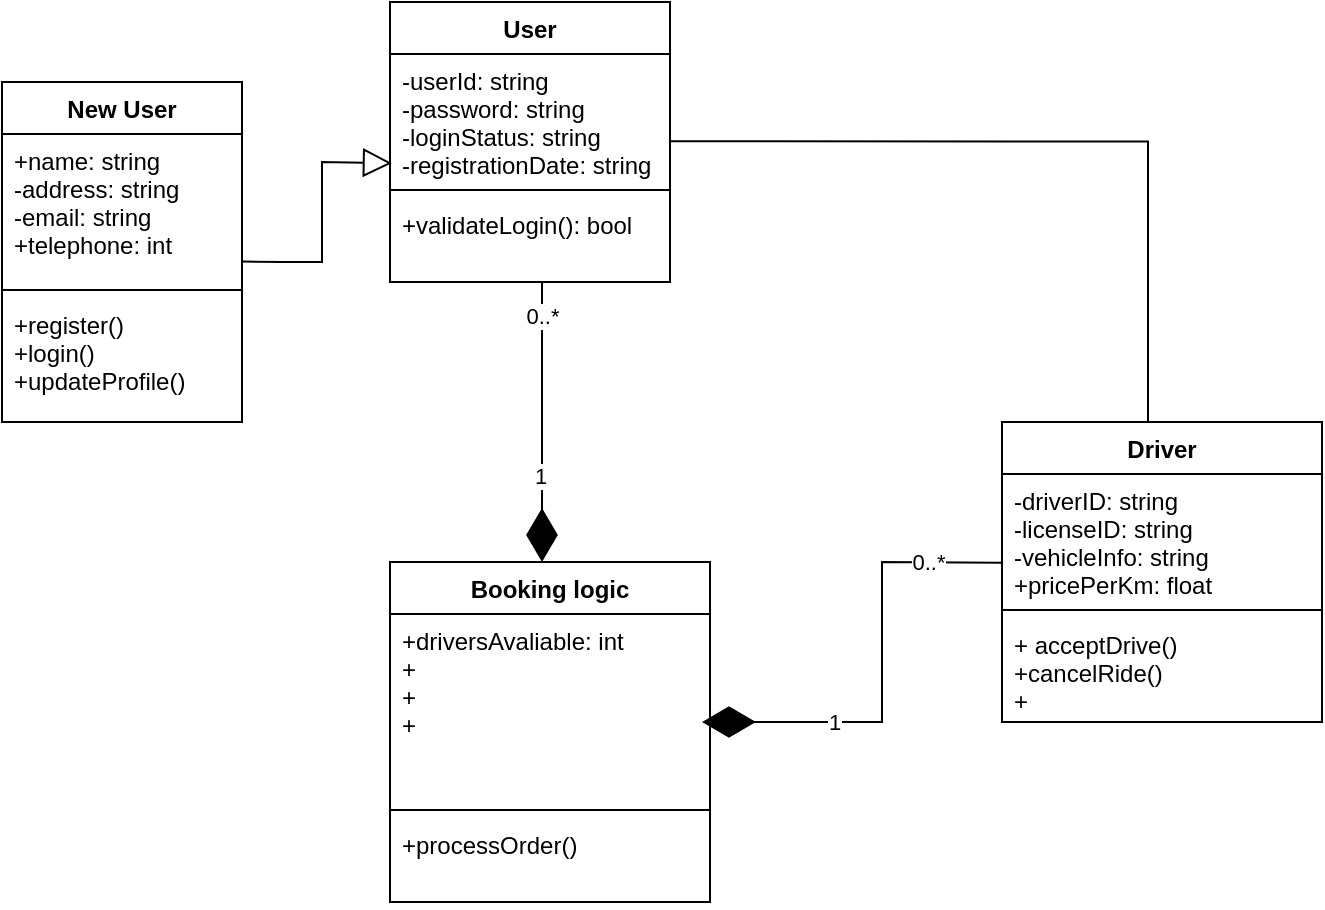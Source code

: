 <mxfile version="16.1.0" type="github"><diagram id="PzeAkmouqb_MIrmo1QAg" name="Page-1"><mxGraphModel dx="981" dy="526" grid="1" gridSize="10" guides="1" tooltips="1" connect="1" arrows="1" fold="1" page="1" pageScale="1" pageWidth="827" pageHeight="1169" math="0" shadow="0"><root><mxCell id="0"/><mxCell id="1" parent="0"/><mxCell id="AFXus3zdGLseqP3Moq6K-5" value="New User" style="swimlane;fontStyle=1;align=center;verticalAlign=top;childLayout=stackLayout;horizontal=1;startSize=26;horizontalStack=0;resizeParent=1;resizeParentMax=0;resizeLast=0;collapsible=1;marginBottom=0;" vertex="1" parent="1"><mxGeometry x="80" y="80" width="120" height="170" as="geometry"/></mxCell><mxCell id="AFXus3zdGLseqP3Moq6K-6" value="+name: string&#10;-address: string&#10;-email: string&#10;+telephone: int&#10;" style="text;strokeColor=none;fillColor=none;align=left;verticalAlign=top;spacingLeft=4;spacingRight=4;overflow=hidden;rotatable=0;points=[[0,0.5],[1,0.5]];portConstraint=eastwest;" vertex="1" parent="AFXus3zdGLseqP3Moq6K-5"><mxGeometry y="26" width="120" height="74" as="geometry"/></mxCell><mxCell id="AFXus3zdGLseqP3Moq6K-7" value="" style="line;strokeWidth=1;fillColor=none;align=left;verticalAlign=middle;spacingTop=-1;spacingLeft=3;spacingRight=3;rotatable=0;labelPosition=right;points=[];portConstraint=eastwest;" vertex="1" parent="AFXus3zdGLseqP3Moq6K-5"><mxGeometry y="100" width="120" height="8" as="geometry"/></mxCell><mxCell id="AFXus3zdGLseqP3Moq6K-8" value="+register()&#10;+login()&#10;+updateProfile()" style="text;strokeColor=none;fillColor=none;align=left;verticalAlign=top;spacingLeft=4;spacingRight=4;overflow=hidden;rotatable=0;points=[[0,0.5],[1,0.5]];portConstraint=eastwest;" vertex="1" parent="AFXus3zdGLseqP3Moq6K-5"><mxGeometry y="108" width="120" height="62" as="geometry"/></mxCell><mxCell id="AFXus3zdGLseqP3Moq6K-9" value="User" style="swimlane;fontStyle=1;align=center;verticalAlign=top;childLayout=stackLayout;horizontal=1;startSize=26;horizontalStack=0;resizeParent=1;resizeParentMax=0;resizeLast=0;collapsible=1;marginBottom=0;" vertex="1" parent="1"><mxGeometry x="274" y="40" width="140" height="140" as="geometry"/></mxCell><mxCell id="AFXus3zdGLseqP3Moq6K-10" value="-userId: string&#10;-password: string&#10;-loginStatus: string&#10;-registrationDate: string" style="text;strokeColor=none;fillColor=none;align=left;verticalAlign=top;spacingLeft=4;spacingRight=4;overflow=hidden;rotatable=0;points=[[0,0.5],[1,0.5]];portConstraint=eastwest;" vertex="1" parent="AFXus3zdGLseqP3Moq6K-9"><mxGeometry y="26" width="140" height="64" as="geometry"/></mxCell><mxCell id="AFXus3zdGLseqP3Moq6K-11" value="" style="line;strokeWidth=1;fillColor=none;align=left;verticalAlign=middle;spacingTop=-1;spacingLeft=3;spacingRight=3;rotatable=0;labelPosition=right;points=[];portConstraint=eastwest;" vertex="1" parent="AFXus3zdGLseqP3Moq6K-9"><mxGeometry y="90" width="140" height="8" as="geometry"/></mxCell><mxCell id="AFXus3zdGLseqP3Moq6K-12" value="+validateLogin(): bool" style="text;strokeColor=none;fillColor=none;align=left;verticalAlign=top;spacingLeft=4;spacingRight=4;overflow=hidden;rotatable=0;points=[[0,0.5],[1,0.5]];portConstraint=eastwest;" vertex="1" parent="AFXus3zdGLseqP3Moq6K-9"><mxGeometry y="98" width="140" height="42" as="geometry"/></mxCell><mxCell id="AFXus3zdGLseqP3Moq6K-16" value="" style="endArrow=block;endFill=0;endSize=12;html=1;rounded=0;exitX=1.002;exitY=0.862;exitDx=0;exitDy=0;exitPerimeter=0;entryX=0.007;entryY=0.853;entryDx=0;entryDy=0;entryPerimeter=0;" edge="1" parent="1" source="AFXus3zdGLseqP3Moq6K-6" target="AFXus3zdGLseqP3Moq6K-10"><mxGeometry width="160" relative="1" as="geometry"><mxPoint x="334" y="190" as="sourcePoint"/><mxPoint x="450" y="130" as="targetPoint"/><Array as="points"><mxPoint x="220" y="170"/><mxPoint x="240" y="170"/><mxPoint x="240" y="120"/></Array></mxGeometry></mxCell><mxCell id="AFXus3zdGLseqP3Moq6K-17" value="Booking logic" style="swimlane;fontStyle=1;align=center;verticalAlign=top;childLayout=stackLayout;horizontal=1;startSize=26;horizontalStack=0;resizeParent=1;resizeParentMax=0;resizeLast=0;collapsible=1;marginBottom=0;" vertex="1" parent="1"><mxGeometry x="274" y="320" width="160" height="170" as="geometry"/></mxCell><mxCell id="AFXus3zdGLseqP3Moq6K-18" value="+driversAvaliable: int&#10;+&#10;+&#10;+" style="text;strokeColor=none;fillColor=none;align=left;verticalAlign=top;spacingLeft=4;spacingRight=4;overflow=hidden;rotatable=0;points=[[0,0.5],[1,0.5]];portConstraint=eastwest;" vertex="1" parent="AFXus3zdGLseqP3Moq6K-17"><mxGeometry y="26" width="160" height="94" as="geometry"/></mxCell><mxCell id="AFXus3zdGLseqP3Moq6K-19" value="" style="line;strokeWidth=1;fillColor=none;align=left;verticalAlign=middle;spacingTop=-1;spacingLeft=3;spacingRight=3;rotatable=0;labelPosition=right;points=[];portConstraint=eastwest;" vertex="1" parent="AFXus3zdGLseqP3Moq6K-17"><mxGeometry y="120" width="160" height="8" as="geometry"/></mxCell><mxCell id="AFXus3zdGLseqP3Moq6K-20" value="+processOrder()&#10;" style="text;strokeColor=none;fillColor=none;align=left;verticalAlign=top;spacingLeft=4;spacingRight=4;overflow=hidden;rotatable=0;points=[[0,0.5],[1,0.5]];portConstraint=eastwest;" vertex="1" parent="AFXus3zdGLseqP3Moq6K-17"><mxGeometry y="128" width="160" height="42" as="geometry"/></mxCell><mxCell id="AFXus3zdGLseqP3Moq6K-21" value="Driver&#10;" style="swimlane;fontStyle=1;align=center;verticalAlign=top;childLayout=stackLayout;horizontal=1;startSize=26;horizontalStack=0;resizeParent=1;resizeParentMax=0;resizeLast=0;collapsible=1;marginBottom=0;" vertex="1" parent="1"><mxGeometry x="580" y="250" width="160" height="150" as="geometry"/></mxCell><mxCell id="AFXus3zdGLseqP3Moq6K-22" value="-driverID: string&#10;-licenseID: string&#10;-vehicleInfo: string&#10;+pricePerKm: float" style="text;strokeColor=none;fillColor=none;align=left;verticalAlign=top;spacingLeft=4;spacingRight=4;overflow=hidden;rotatable=0;points=[[0,0.5],[1,0.5]];portConstraint=eastwest;" vertex="1" parent="AFXus3zdGLseqP3Moq6K-21"><mxGeometry y="26" width="160" height="64" as="geometry"/></mxCell><mxCell id="AFXus3zdGLseqP3Moq6K-23" value="" style="line;strokeWidth=1;fillColor=none;align=left;verticalAlign=middle;spacingTop=-1;spacingLeft=3;spacingRight=3;rotatable=0;labelPosition=right;points=[];portConstraint=eastwest;" vertex="1" parent="AFXus3zdGLseqP3Moq6K-21"><mxGeometry y="90" width="160" height="8" as="geometry"/></mxCell><mxCell id="AFXus3zdGLseqP3Moq6K-24" value="+ acceptDrive()&#10;+cancelRide()&#10;+" style="text;strokeColor=none;fillColor=none;align=left;verticalAlign=top;spacingLeft=4;spacingRight=4;overflow=hidden;rotatable=0;points=[[0,0.5],[1,0.5]];portConstraint=eastwest;" vertex="1" parent="AFXus3zdGLseqP3Moq6K-21"><mxGeometry y="98" width="160" height="52" as="geometry"/></mxCell><mxCell id="AFXus3zdGLseqP3Moq6K-25" value="" style="endArrow=none;html=1;edgeStyle=orthogonalEdgeStyle;rounded=0;" edge="1" parent="1" target="AFXus3zdGLseqP3Moq6K-21"><mxGeometry relative="1" as="geometry"><mxPoint x="414" y="109.66" as="sourcePoint"/><mxPoint x="653" y="220" as="targetPoint"/><Array as="points"><mxPoint x="653" y="110"/></Array></mxGeometry></mxCell><mxCell id="AFXus3zdGLseqP3Moq6K-28" value="" style="endArrow=diamondThin;endFill=1;endSize=24;html=1;rounded=0;exitX=-0.003;exitY=0.694;exitDx=0;exitDy=0;exitPerimeter=0;" edge="1" parent="1" source="AFXus3zdGLseqP3Moq6K-22"><mxGeometry width="160" relative="1" as="geometry"><mxPoint x="550" y="320" as="sourcePoint"/><mxPoint x="430" y="400" as="targetPoint"/><Array as="points"><mxPoint x="520" y="320"/><mxPoint x="520" y="400"/><mxPoint x="480" y="400"/></Array></mxGeometry></mxCell><mxCell id="AFXus3zdGLseqP3Moq6K-30" value="0..*" style="edgeLabel;html=1;align=center;verticalAlign=middle;resizable=0;points=[];" vertex="1" connectable="0" parent="AFXus3zdGLseqP3Moq6K-28"><mxGeometry x="-0.681" y="1" relative="1" as="geometry"><mxPoint y="-1" as="offset"/></mxGeometry></mxCell><mxCell id="AFXus3zdGLseqP3Moq6K-32" value="1" style="edgeLabel;html=1;align=center;verticalAlign=middle;resizable=0;points=[];" vertex="1" connectable="0" parent="AFXus3zdGLseqP3Moq6K-28"><mxGeometry x="0.425" y="-2" relative="1" as="geometry"><mxPoint y="2" as="offset"/></mxGeometry></mxCell><mxCell id="AFXus3zdGLseqP3Moq6K-33" value="" style="endArrow=diamondThin;endFill=1;endSize=24;html=1;rounded=0;" edge="1" parent="1"><mxGeometry width="160" relative="1" as="geometry"><mxPoint x="350" y="180" as="sourcePoint"/><mxPoint x="350" y="320" as="targetPoint"/></mxGeometry></mxCell><mxCell id="AFXus3zdGLseqP3Moq6K-34" value="1" style="edgeLabel;html=1;align=center;verticalAlign=middle;resizable=0;points=[];" vertex="1" connectable="0" parent="AFXus3zdGLseqP3Moq6K-33"><mxGeometry x="0.386" y="-1" relative="1" as="geometry"><mxPoint as="offset"/></mxGeometry></mxCell><mxCell id="AFXus3zdGLseqP3Moq6K-35" value="0..*" style="edgeLabel;html=1;align=center;verticalAlign=middle;resizable=0;points=[];" vertex="1" connectable="0" parent="AFXus3zdGLseqP3Moq6K-33"><mxGeometry x="-0.757" relative="1" as="geometry"><mxPoint as="offset"/></mxGeometry></mxCell></root></mxGraphModel></diagram></mxfile>